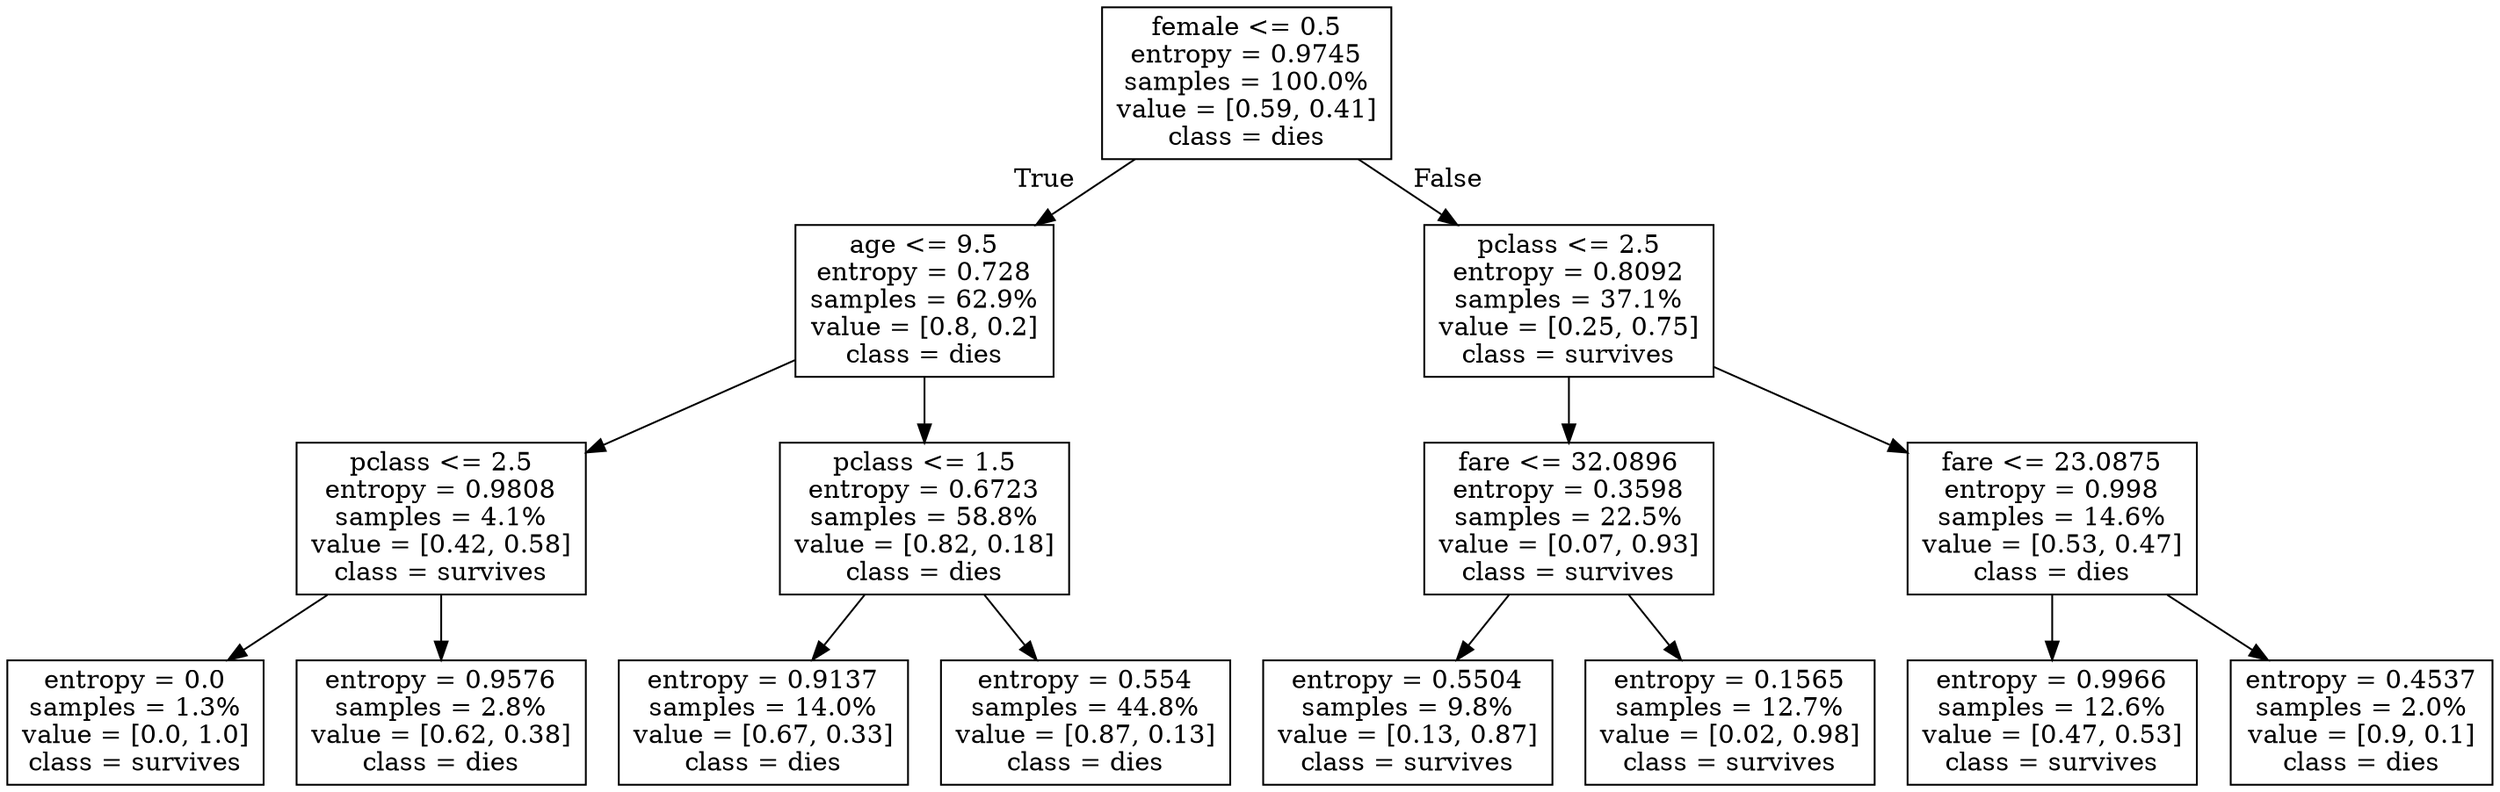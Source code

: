digraph Tree {
node [shape=box] ;
0 [label="female <= 0.5\nentropy = 0.9745\nsamples = 100.0%\nvalue = [0.59, 0.41]\nclass = dies"] ;
1 [label="age <= 9.5\nentropy = 0.728\nsamples = 62.9%\nvalue = [0.8, 0.2]\nclass = dies"] ;
0 -> 1 [labeldistance=2.5, labelangle=45, headlabel="True"] ;
2 [label="pclass <= 2.5\nentropy = 0.9808\nsamples = 4.1%\nvalue = [0.42, 0.58]\nclass = survives"] ;
1 -> 2 ;
3 [label="entropy = 0.0\nsamples = 1.3%\nvalue = [0.0, 1.0]\nclass = survives"] ;
2 -> 3 ;
4 [label="entropy = 0.9576\nsamples = 2.8%\nvalue = [0.62, 0.38]\nclass = dies"] ;
2 -> 4 ;
5 [label="pclass <= 1.5\nentropy = 0.6723\nsamples = 58.8%\nvalue = [0.82, 0.18]\nclass = dies"] ;
1 -> 5 ;
6 [label="entropy = 0.9137\nsamples = 14.0%\nvalue = [0.67, 0.33]\nclass = dies"] ;
5 -> 6 ;
7 [label="entropy = 0.554\nsamples = 44.8%\nvalue = [0.87, 0.13]\nclass = dies"] ;
5 -> 7 ;
8 [label="pclass <= 2.5\nentropy = 0.8092\nsamples = 37.1%\nvalue = [0.25, 0.75]\nclass = survives"] ;
0 -> 8 [labeldistance=2.5, labelangle=-45, headlabel="False"] ;
9 [label="fare <= 32.0896\nentropy = 0.3598\nsamples = 22.5%\nvalue = [0.07, 0.93]\nclass = survives"] ;
8 -> 9 ;
10 [label="entropy = 0.5504\nsamples = 9.8%\nvalue = [0.13, 0.87]\nclass = survives"] ;
9 -> 10 ;
11 [label="entropy = 0.1565\nsamples = 12.7%\nvalue = [0.02, 0.98]\nclass = survives"] ;
9 -> 11 ;
12 [label="fare <= 23.0875\nentropy = 0.998\nsamples = 14.6%\nvalue = [0.53, 0.47]\nclass = dies"] ;
8 -> 12 ;
13 [label="entropy = 0.9966\nsamples = 12.6%\nvalue = [0.47, 0.53]\nclass = survives"] ;
12 -> 13 ;
14 [label="entropy = 0.4537\nsamples = 2.0%\nvalue = [0.9, 0.1]\nclass = dies"] ;
12 -> 14 ;
}